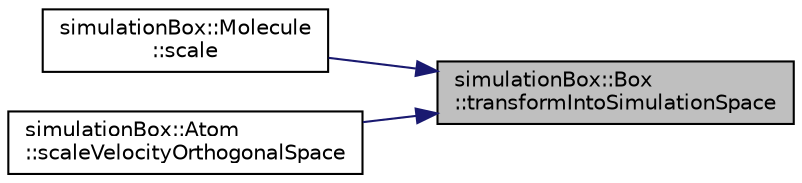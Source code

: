 digraph "simulationBox::Box::transformIntoSimulationSpace"
{
 // LATEX_PDF_SIZE
  edge [fontname="Helvetica",fontsize="10",labelfontname="Helvetica",labelfontsize="10"];
  node [fontname="Helvetica",fontsize="10",shape=record];
  rankdir="RL";
  Node1 [label="simulationBox::Box\l::transformIntoSimulationSpace",height=0.2,width=0.4,color="black", fillcolor="grey75", style="filled", fontcolor="black",tooltip=" "];
  Node1 -> Node2 [dir="back",color="midnightblue",fontsize="10",style="solid",fontname="Helvetica"];
  Node2 [label="simulationBox::Molecule\l::scale",height=0.2,width=0.4,color="black", fillcolor="white", style="filled",URL="$classsimulationBox_1_1Molecule.html#a1e29eed856012da2fde2cb29196f8585",tooltip="scales the positions of the molecule by shifting the center of mass"];
  Node1 -> Node3 [dir="back",color="midnightblue",fontsize="10",style="solid",fontname="Helvetica"];
  Node3 [label="simulationBox::Atom\l::scaleVelocityOrthogonalSpace",height=0.2,width=0.4,color="black", fillcolor="white", style="filled",URL="$classsimulationBox_1_1Atom.html#acfe87b032fd42bfa677055434d81a509",tooltip="scales the velocities of the atom in orthogonal space"];
}

